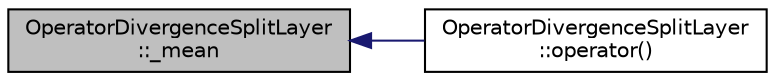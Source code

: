 digraph "OperatorDivergenceSplitLayer::_mean"
{
  edge [fontname="Helvetica",fontsize="10",labelfontname="Helvetica",labelfontsize="10"];
  node [fontname="Helvetica",fontsize="10",shape=record];
  rankdir="LR";
  Node1 [label="OperatorDivergenceSplitLayer\l::_mean",height=0.2,width=0.4,color="black", fillcolor="grey75", style="filled", fontcolor="black"];
  Node1 -> Node2 [dir="back",color="midnightblue",fontsize="10",style="solid",fontname="Helvetica"];
  Node2 [label="OperatorDivergenceSplitLayer\l::operator()",height=0.2,width=0.4,color="black", fillcolor="white", style="filled",URL="$struct_operator_divergence_split_layer.html#a87a9676b91dbe960ebcb4a00463e4aa6"];
}
